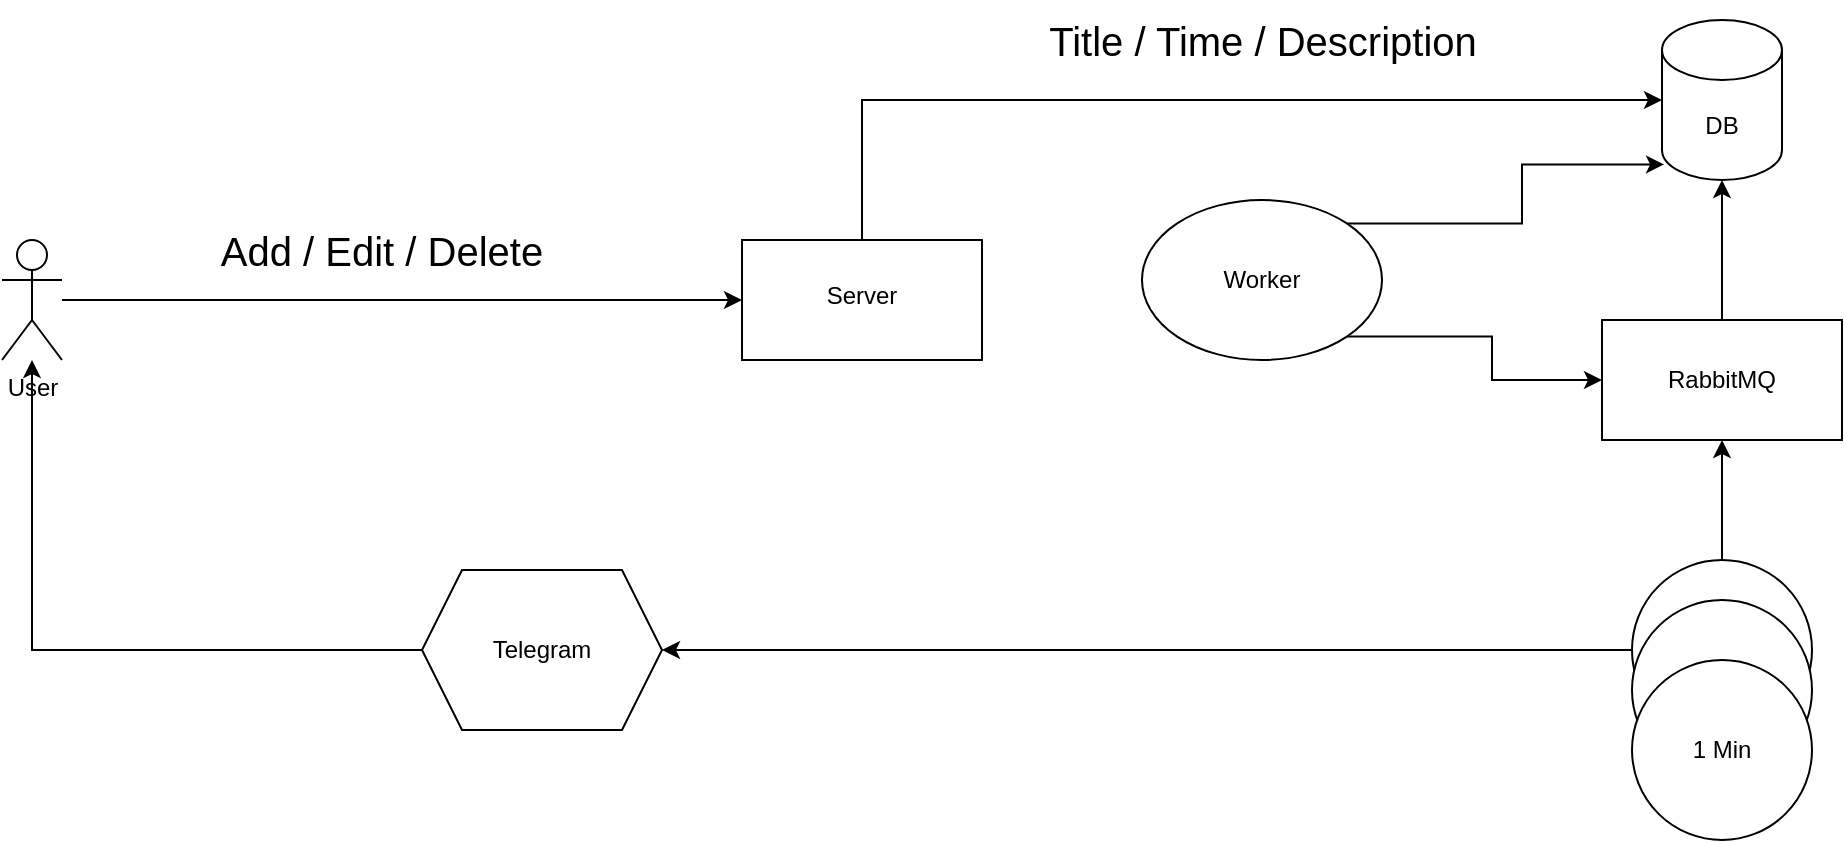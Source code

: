 <mxfile version="24.7.14">
  <diagram name="Page-1" id="P4HAox7FnINMB1Wm_-3P">
    <mxGraphModel dx="1222" dy="586" grid="1" gridSize="10" guides="1" tooltips="1" connect="1" arrows="1" fold="1" page="1" pageScale="1" pageWidth="850" pageHeight="1100" math="0" shadow="0">
      <root>
        <mxCell id="0" />
        <mxCell id="1" parent="0" />
        <mxCell id="gEtqKfynTVpWf0lrkoT0-9" value="" style="edgeStyle=orthogonalEdgeStyle;rounded=0;orthogonalLoop=1;jettySize=auto;html=1;" edge="1" parent="1" source="gEtqKfynTVpWf0lrkoT0-5" target="gEtqKfynTVpWf0lrkoT0-8">
          <mxGeometry relative="1" as="geometry" />
        </mxCell>
        <mxCell id="gEtqKfynTVpWf0lrkoT0-5" value="User" style="shape=umlActor;verticalLabelPosition=bottom;verticalAlign=top;html=1;outlineConnect=0;" vertex="1" parent="1">
          <mxGeometry x="120" y="330" width="30" height="60" as="geometry" />
        </mxCell>
        <mxCell id="gEtqKfynTVpWf0lrkoT0-8" value="&lt;div&gt;&lt;br&gt;&lt;/div&gt;Server" style="whiteSpace=wrap;html=1;verticalAlign=top;align=center;" vertex="1" parent="1">
          <mxGeometry x="490" y="330" width="120" height="60" as="geometry" />
        </mxCell>
        <mxCell id="gEtqKfynTVpWf0lrkoT0-11" value="DB" style="shape=cylinder3;whiteSpace=wrap;html=1;boundedLbl=1;backgroundOutline=1;size=15;" vertex="1" parent="1">
          <mxGeometry x="950" y="220" width="60" height="80" as="geometry" />
        </mxCell>
        <mxCell id="gEtqKfynTVpWf0lrkoT0-13" style="edgeStyle=orthogonalEdgeStyle;rounded=0;orthogonalLoop=1;jettySize=auto;html=1;exitX=0.5;exitY=0;exitDx=0;exitDy=0;entryX=0;entryY=0.5;entryDx=0;entryDy=0;entryPerimeter=0;" edge="1" parent="1" source="gEtqKfynTVpWf0lrkoT0-8" target="gEtqKfynTVpWf0lrkoT0-11">
          <mxGeometry relative="1" as="geometry" />
        </mxCell>
        <mxCell id="gEtqKfynTVpWf0lrkoT0-14" value="&lt;font style=&quot;font-size: 20px;&quot;&gt;Title / Time&amp;nbsp;&lt;/font&gt;&lt;span style=&quot;font-size: 20px; background-color: initial;&quot;&gt;/ Description&lt;/span&gt;" style="text;html=1;align=center;verticalAlign=middle;resizable=0;points=[];autosize=1;strokeColor=none;fillColor=none;" vertex="1" parent="1">
          <mxGeometry x="630" y="210" width="240" height="40" as="geometry" />
        </mxCell>
        <mxCell id="gEtqKfynTVpWf0lrkoT0-15" value="&lt;font style=&quot;font-size: 20px;&quot;&gt;Add / Edit / Delete&lt;/font&gt;" style="text;html=1;align=center;verticalAlign=middle;whiteSpace=wrap;rounded=0;" vertex="1" parent="1">
          <mxGeometry x="220" y="320" width="180" height="30" as="geometry" />
        </mxCell>
        <mxCell id="gEtqKfynTVpWf0lrkoT0-17" style="edgeStyle=orthogonalEdgeStyle;rounded=0;orthogonalLoop=1;jettySize=auto;html=1;exitX=0.5;exitY=0;exitDx=0;exitDy=0;" edge="1" parent="1" source="gEtqKfynTVpWf0lrkoT0-21" target="gEtqKfynTVpWf0lrkoT0-11">
          <mxGeometry relative="1" as="geometry" />
        </mxCell>
        <mxCell id="gEtqKfynTVpWf0lrkoT0-19" style="edgeStyle=orthogonalEdgeStyle;rounded=0;orthogonalLoop=1;jettySize=auto;html=1;exitX=0;exitY=0.5;exitDx=0;exitDy=0;" edge="1" parent="1" source="gEtqKfynTVpWf0lrkoT0-16" target="gEtqKfynTVpWf0lrkoT0-18">
          <mxGeometry relative="1" as="geometry" />
        </mxCell>
        <mxCell id="gEtqKfynTVpWf0lrkoT0-16" value="1 Min" style="ellipse;whiteSpace=wrap;html=1;aspect=fixed;" vertex="1" parent="1">
          <mxGeometry x="935" y="490" width="90" height="90" as="geometry" />
        </mxCell>
        <mxCell id="gEtqKfynTVpWf0lrkoT0-20" style="edgeStyle=orthogonalEdgeStyle;rounded=0;orthogonalLoop=1;jettySize=auto;html=1;exitX=0;exitY=0.5;exitDx=0;exitDy=0;" edge="1" parent="1" source="gEtqKfynTVpWf0lrkoT0-18" target="gEtqKfynTVpWf0lrkoT0-5">
          <mxGeometry relative="1" as="geometry" />
        </mxCell>
        <mxCell id="gEtqKfynTVpWf0lrkoT0-18" value="Telegram" style="shape=hexagon;perimeter=hexagonPerimeter2;whiteSpace=wrap;html=1;fixedSize=1;" vertex="1" parent="1">
          <mxGeometry x="330" y="495" width="120" height="80" as="geometry" />
        </mxCell>
        <mxCell id="gEtqKfynTVpWf0lrkoT0-22" value="" style="edgeStyle=orthogonalEdgeStyle;rounded=0;orthogonalLoop=1;jettySize=auto;html=1;exitX=0.5;exitY=0;exitDx=0;exitDy=0;" edge="1" parent="1" source="gEtqKfynTVpWf0lrkoT0-16" target="gEtqKfynTVpWf0lrkoT0-21">
          <mxGeometry relative="1" as="geometry">
            <mxPoint x="980" y="490" as="sourcePoint" />
            <mxPoint x="980" y="300" as="targetPoint" />
          </mxGeometry>
        </mxCell>
        <mxCell id="gEtqKfynTVpWf0lrkoT0-21" value="RabbitMQ" style="rounded=0;whiteSpace=wrap;html=1;" vertex="1" parent="1">
          <mxGeometry x="920" y="370" width="120" height="60" as="geometry" />
        </mxCell>
        <mxCell id="gEtqKfynTVpWf0lrkoT0-29" style="edgeStyle=orthogonalEdgeStyle;rounded=0;orthogonalLoop=1;jettySize=auto;html=1;exitX=1;exitY=1;exitDx=0;exitDy=0;entryX=0;entryY=0.5;entryDx=0;entryDy=0;" edge="1" parent="1" source="gEtqKfynTVpWf0lrkoT0-23" target="gEtqKfynTVpWf0lrkoT0-21">
          <mxGeometry relative="1" as="geometry" />
        </mxCell>
        <mxCell id="gEtqKfynTVpWf0lrkoT0-23" value="Worker" style="ellipse;whiteSpace=wrap;html=1;" vertex="1" parent="1">
          <mxGeometry x="690" y="310" width="120" height="80" as="geometry" />
        </mxCell>
        <mxCell id="gEtqKfynTVpWf0lrkoT0-25" style="edgeStyle=orthogonalEdgeStyle;rounded=0;orthogonalLoop=1;jettySize=auto;html=1;exitX=1;exitY=0;exitDx=0;exitDy=0;entryX=0.017;entryY=0.903;entryDx=0;entryDy=0;entryPerimeter=0;" edge="1" parent="1" source="gEtqKfynTVpWf0lrkoT0-23" target="gEtqKfynTVpWf0lrkoT0-11">
          <mxGeometry relative="1" as="geometry" />
        </mxCell>
        <mxCell id="gEtqKfynTVpWf0lrkoT0-26" value="1 Min" style="ellipse;whiteSpace=wrap;html=1;aspect=fixed;" vertex="1" parent="1">
          <mxGeometry x="935" y="510" width="90" height="90" as="geometry" />
        </mxCell>
        <mxCell id="gEtqKfynTVpWf0lrkoT0-27" value="1 Min" style="ellipse;whiteSpace=wrap;html=1;aspect=fixed;" vertex="1" parent="1">
          <mxGeometry x="935" y="540" width="90" height="90" as="geometry" />
        </mxCell>
      </root>
    </mxGraphModel>
  </diagram>
</mxfile>
